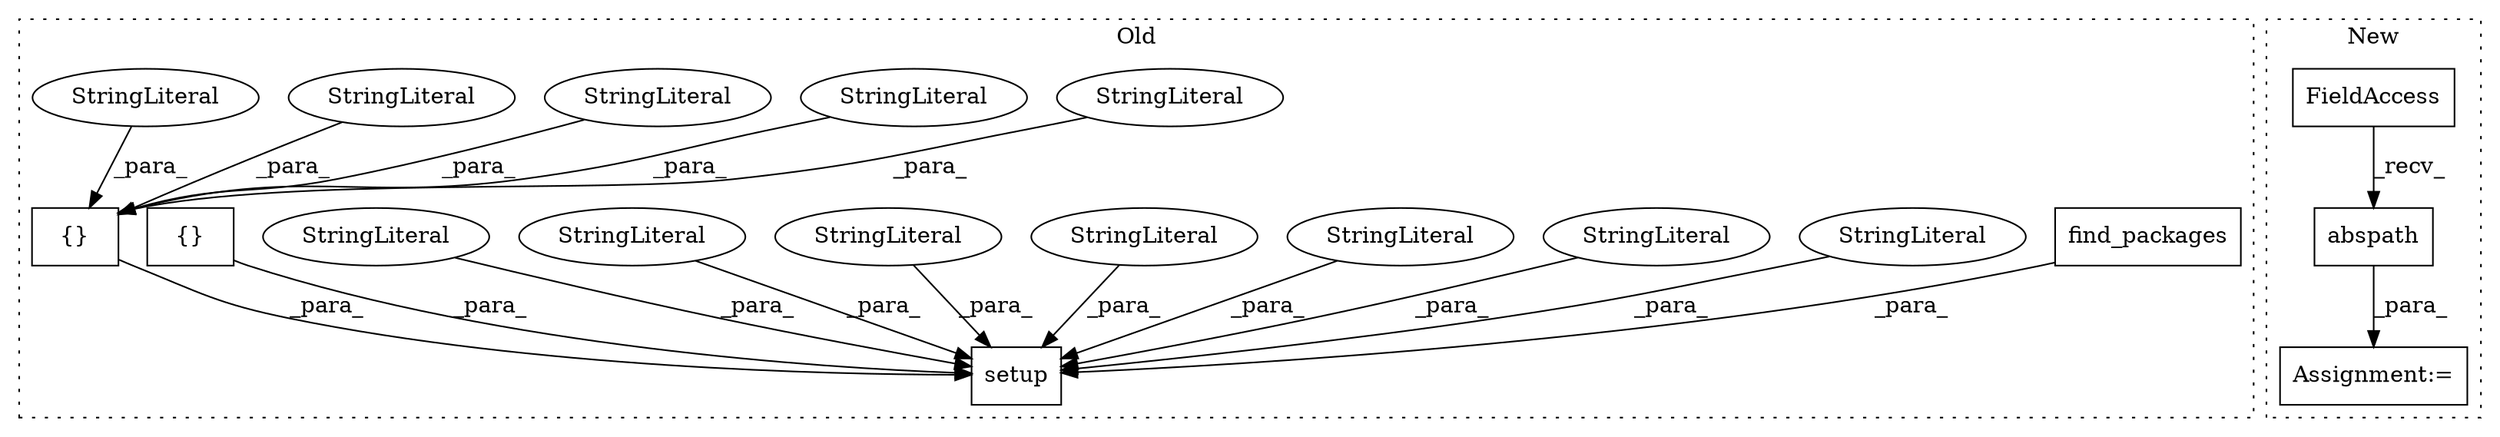 digraph G {
subgraph cluster0 {
1 [label="find_packages" a="32" s="1309,1344" l="14,1" shape="box"];
4 [label="setup" a="32" s="512,1513" l="6,1" shape="box"];
5 [label="StringLiteral" a="45" s="703" l="5" shape="ellipse"];
6 [label="StringLiteral" a="45" s="537" l="82" shape="ellipse"];
7 [label="StringLiteral" a="45" s="518" l="10" shape="ellipse"];
8 [label="StringLiteral" a="45" s="620" l="28" shape="ellipse"];
9 [label="StringLiteral" a="45" s="649" l="53" shape="ellipse"];
10 [label="StringLiteral" a="45" s="1190" l="118" shape="ellipse"];
11 [label="StringLiteral" a="45" s="1405" l="15" shape="ellipse"];
13 [label="{}" a="4" s="1433,1512" l="1,1" shape="box"];
14 [label="StringLiteral" a="45" s="1452" l="14" shape="ellipse"];
15 [label="StringLiteral" a="45" s="1503" l="9" shape="ellipse"];
16 [label="StringLiteral" a="45" s="1467" l="9" shape="ellipse"];
17 [label="StringLiteral" a="45" s="1491" l="11" shape="ellipse"];
18 [label="{}" a="4" s="721,1188" l="1,1" shape="box"];
19 [label="StringLiteral" a="45" s="1434" l="17" shape="ellipse"];
label = "Old";
style="dotted";
}
subgraph cluster1 {
2 [label="abspath" a="32" s="198,214" l="8,1" shape="box"];
3 [label="FieldAccess" a="22" s="190" l="2" shape="box"];
12 [label="Assignment:=" a="7" s="173" l="1" shape="box"];
label = "New";
style="dotted";
}
1 -> 4 [label="_para_"];
2 -> 12 [label="_para_"];
3 -> 2 [label="_recv_"];
5 -> 4 [label="_para_"];
6 -> 4 [label="_para_"];
7 -> 4 [label="_para_"];
8 -> 4 [label="_para_"];
9 -> 4 [label="_para_"];
10 -> 4 [label="_para_"];
11 -> 4 [label="_para_"];
13 -> 4 [label="_para_"];
14 -> 13 [label="_para_"];
15 -> 13 [label="_para_"];
16 -> 13 [label="_para_"];
17 -> 13 [label="_para_"];
18 -> 4 [label="_para_"];
19 -> 13 [label="_para_"];
}